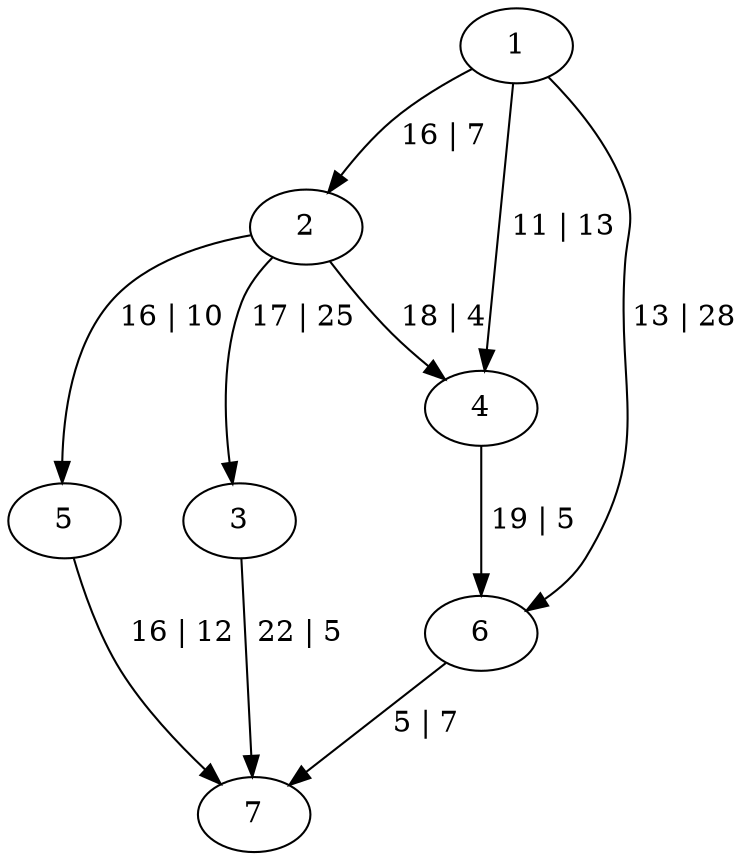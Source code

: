 digraph G{
1 ->2[label = " 16 | 7"];
1 ->4[label = " 11 | 13"];
1 ->6[label = " 13 | 28"];
2 ->3[label = " 17 | 25"];
2 ->4[label = " 18 | 4"];
2 ->5[label = " 16 | 10"];
3 ->7[label = " 22 | 5"];
4 ->6[label = " 19 | 5"];
5 ->7[label = " 16 | 12"];
6 ->7[label = " 5 | 7"];
}